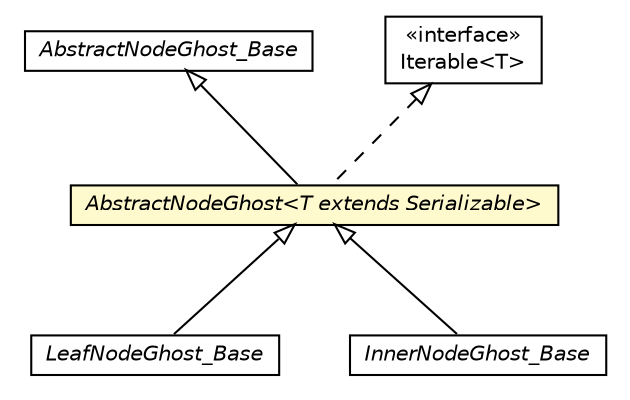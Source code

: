 #!/usr/local/bin/dot
#
# Class diagram 
# Generated by UMLGraph version 5.1 (http://www.umlgraph.org/)
#

digraph G {
	edge [fontname="Helvetica",fontsize=10,labelfontname="Helvetica",labelfontsize=10];
	node [fontname="Helvetica",fontsize=10,shape=plaintext];
	nodesep=0.25;
	ranksep=0.5;
	// pt.ist.fenixframework.adt.bplustree.AbstractNodeGhost_Base
	c47119 [label=<<table title="pt.ist.fenixframework.adt.bplustree.AbstractNodeGhost_Base" border="0" cellborder="1" cellspacing="0" cellpadding="2" port="p" href="./AbstractNodeGhost_Base.html">
		<tr><td><table border="0" cellspacing="0" cellpadding="1">
<tr><td align="center" balign="center"><font face="Helvetica-Oblique"> AbstractNodeGhost_Base </font></td></tr>
		</table></td></tr>
		</table>>, fontname="Helvetica", fontcolor="black", fontsize=10.0];
	// pt.ist.fenixframework.adt.bplustree.LeafNodeGhost_Base
	c47120 [label=<<table title="pt.ist.fenixframework.adt.bplustree.LeafNodeGhost_Base" border="0" cellborder="1" cellspacing="0" cellpadding="2" port="p" href="./LeafNodeGhost_Base.html">
		<tr><td><table border="0" cellspacing="0" cellpadding="1">
<tr><td align="center" balign="center"><font face="Helvetica-Oblique"> LeafNodeGhost_Base </font></td></tr>
		</table></td></tr>
		</table>>, fontname="Helvetica", fontcolor="black", fontsize=10.0];
	// pt.ist.fenixframework.adt.bplustree.InnerNodeGhost_Base
	c47141 [label=<<table title="pt.ist.fenixframework.adt.bplustree.InnerNodeGhost_Base" border="0" cellborder="1" cellspacing="0" cellpadding="2" port="p" href="./InnerNodeGhost_Base.html">
		<tr><td><table border="0" cellspacing="0" cellpadding="1">
<tr><td align="center" balign="center"><font face="Helvetica-Oblique"> InnerNodeGhost_Base </font></td></tr>
		</table></td></tr>
		</table>>, fontname="Helvetica", fontcolor="black", fontsize=10.0];
	// pt.ist.fenixframework.adt.bplustree.AbstractNodeGhost<T extends java.io.Serializable>
	c47152 [label=<<table title="pt.ist.fenixframework.adt.bplustree.AbstractNodeGhost" border="0" cellborder="1" cellspacing="0" cellpadding="2" port="p" bgcolor="lemonChiffon" href="./AbstractNodeGhost.html">
		<tr><td><table border="0" cellspacing="0" cellpadding="1">
<tr><td align="center" balign="center"><font face="Helvetica-Oblique"> AbstractNodeGhost&lt;T extends Serializable&gt; </font></td></tr>
		</table></td></tr>
		</table>>, fontname="Helvetica", fontcolor="black", fontsize=10.0];
	//pt.ist.fenixframework.adt.bplustree.LeafNodeGhost_Base extends pt.ist.fenixframework.adt.bplustree.AbstractNodeGhost
	c47152:p -> c47120:p [dir=back,arrowtail=empty];
	//pt.ist.fenixframework.adt.bplustree.InnerNodeGhost_Base extends pt.ist.fenixframework.adt.bplustree.AbstractNodeGhost
	c47152:p -> c47141:p [dir=back,arrowtail=empty];
	//pt.ist.fenixframework.adt.bplustree.AbstractNodeGhost<T extends java.io.Serializable> extends pt.ist.fenixframework.adt.bplustree.AbstractNodeGhost_Base
	c47119:p -> c47152:p [dir=back,arrowtail=empty];
	//pt.ist.fenixframework.adt.bplustree.AbstractNodeGhost<T extends java.io.Serializable> implements java.lang.Iterable<T>
	c47233:p -> c47152:p [dir=back,arrowtail=empty,style=dashed];
	// java.lang.Iterable<T>
	c47233 [label=<<table title="java.lang.Iterable" border="0" cellborder="1" cellspacing="0" cellpadding="2" port="p" href="http://java.sun.com/j2se/1.4.2/docs/api/java/lang/Iterable.html">
		<tr><td><table border="0" cellspacing="0" cellpadding="1">
<tr><td align="center" balign="center"> &#171;interface&#187; </td></tr>
<tr><td align="center" balign="center"> Iterable&lt;T&gt; </td></tr>
		</table></td></tr>
		</table>>, fontname="Helvetica", fontcolor="black", fontsize=10.0];
}

